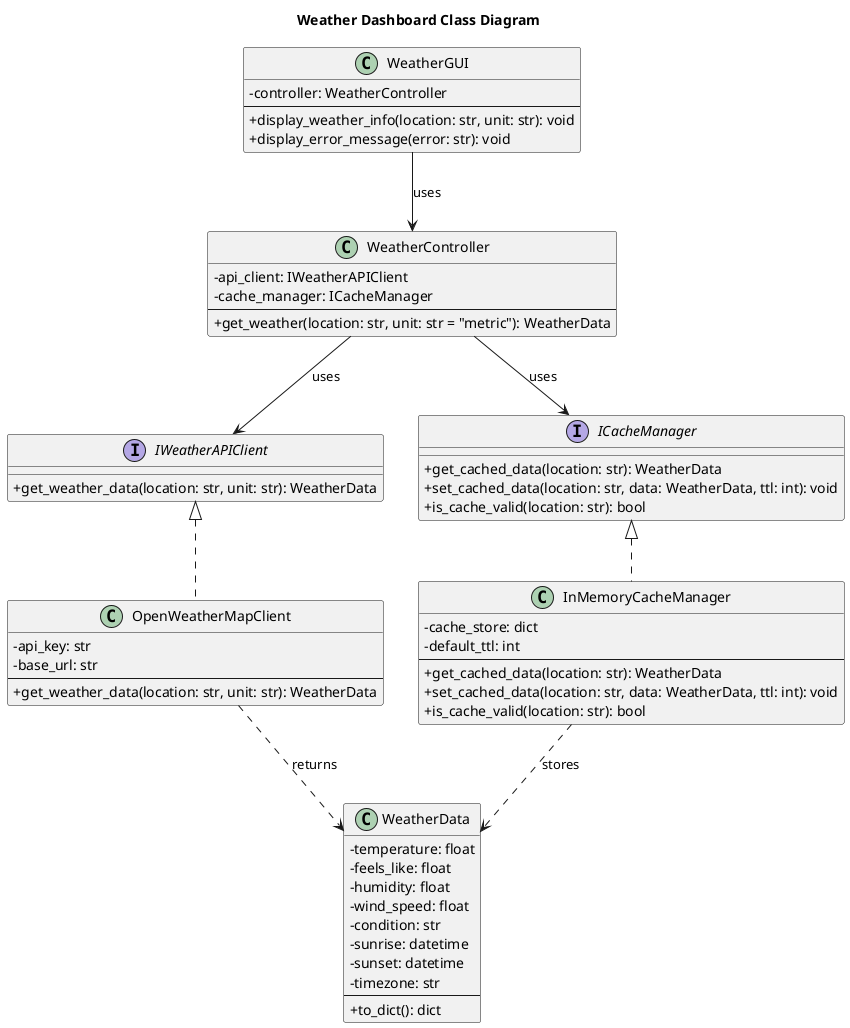 @startuml

skinparam classAttributeIconSize 0

title Weather Dashboard Class Diagram

' Interfaces/abstract classes
interface IWeatherAPIClient {
  + get_weather_data(location: str, unit: str): WeatherData
}

interface ICacheManager {
  + get_cached_data(location: str): WeatherData
  + set_cached_data(location: str, data: WeatherData, ttl: int): void
  + is_cache_valid(location: str): bool
}

' Data Model for weather
class WeatherData {
  - temperature: float
  - feels_like: float
  - humidity: float
  - wind_speed: float
  - condition: str
  - sunrise: datetime
  - sunset: datetime
  - timezone: str
  --
  + to_dict(): dict
}

' Concrete class for API client
class OpenWeatherMapClient implements IWeatherAPIClient {
  - api_key: str
  - base_url: str
  --
  + get_weather_data(location: str, unit: str): WeatherData
}

' Concrete class for cache management
class InMemoryCacheManager implements ICacheManager {
  - cache_store: dict
  - default_ttl: int
  --
  + get_cached_data(location: str): WeatherData
  + set_cached_data(location: str, data: WeatherData, ttl: int): void
  + is_cache_valid(location: str): bool
}

' Controller (the "brain" of the application)
class WeatherController {
  - api_client: IWeatherAPIClient
  - cache_manager: ICacheManager
  --
  + get_weather(location: str, unit: str = "metric"): WeatherData
}

' GUI / Web Frontend
class WeatherGUI {
  - controller: WeatherController
  --
  + display_weather_info(location: str, unit: str): void
  + display_error_message(error: str): void
}

' Relationships
WeatherController --> IWeatherAPIClient : uses
WeatherController --> ICacheManager : uses
WeatherGUI --> WeatherController : uses
OpenWeatherMapClient ..> WeatherData : returns
InMemoryCacheManager ..> WeatherData : stores
@enduml
